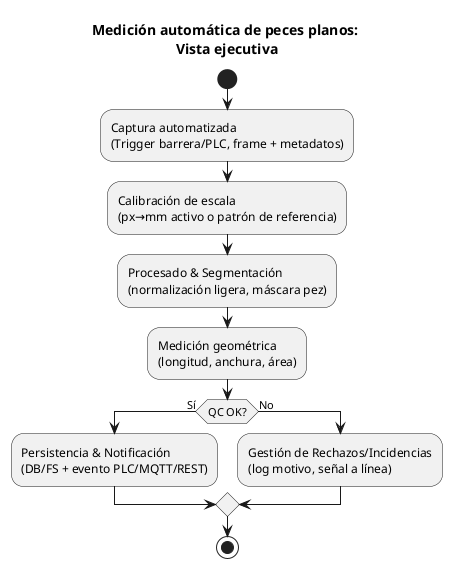 @startuml
title Medición automática de peces planos:\n Vista ejecutiva

start
:Captura automatizada
(Trigger barrera/PLC, frame + metadatos);

:Calibración de escala
(px→mm activo o patrón de referencia);

:Procesado & Segmentación
(normalización ligera, máscara pez);

:Medición geométrica
(longitud, anchura, área);

if (QC OK?) then (Sí)
  :Persistencia & Notificación
  (DB/FS + evento PLC/MQTT/REST);
else (No)
  :Gestión de Rechazos/Incidencias
  (log motivo, señal a línea);
endif

stop
@enduml